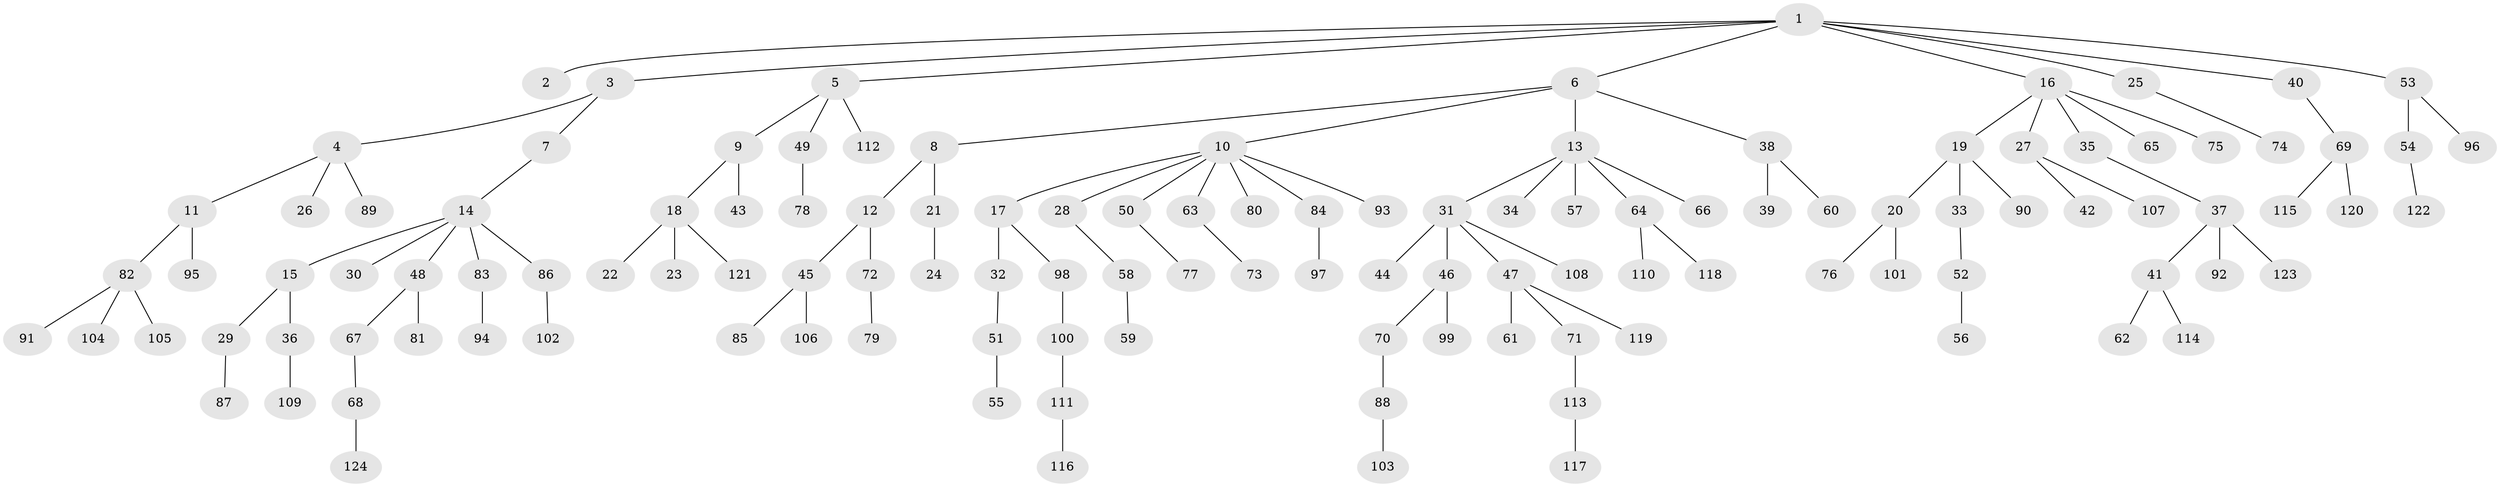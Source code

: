 // Generated by graph-tools (version 1.1) at 2025/26/03/09/25 03:26:30]
// undirected, 124 vertices, 123 edges
graph export_dot {
graph [start="1"]
  node [color=gray90,style=filled];
  1;
  2;
  3;
  4;
  5;
  6;
  7;
  8;
  9;
  10;
  11;
  12;
  13;
  14;
  15;
  16;
  17;
  18;
  19;
  20;
  21;
  22;
  23;
  24;
  25;
  26;
  27;
  28;
  29;
  30;
  31;
  32;
  33;
  34;
  35;
  36;
  37;
  38;
  39;
  40;
  41;
  42;
  43;
  44;
  45;
  46;
  47;
  48;
  49;
  50;
  51;
  52;
  53;
  54;
  55;
  56;
  57;
  58;
  59;
  60;
  61;
  62;
  63;
  64;
  65;
  66;
  67;
  68;
  69;
  70;
  71;
  72;
  73;
  74;
  75;
  76;
  77;
  78;
  79;
  80;
  81;
  82;
  83;
  84;
  85;
  86;
  87;
  88;
  89;
  90;
  91;
  92;
  93;
  94;
  95;
  96;
  97;
  98;
  99;
  100;
  101;
  102;
  103;
  104;
  105;
  106;
  107;
  108;
  109;
  110;
  111;
  112;
  113;
  114;
  115;
  116;
  117;
  118;
  119;
  120;
  121;
  122;
  123;
  124;
  1 -- 2;
  1 -- 3;
  1 -- 5;
  1 -- 6;
  1 -- 16;
  1 -- 25;
  1 -- 40;
  1 -- 53;
  3 -- 4;
  3 -- 7;
  4 -- 11;
  4 -- 26;
  4 -- 89;
  5 -- 9;
  5 -- 49;
  5 -- 112;
  6 -- 8;
  6 -- 10;
  6 -- 13;
  6 -- 38;
  7 -- 14;
  8 -- 12;
  8 -- 21;
  9 -- 18;
  9 -- 43;
  10 -- 17;
  10 -- 28;
  10 -- 50;
  10 -- 63;
  10 -- 80;
  10 -- 84;
  10 -- 93;
  11 -- 82;
  11 -- 95;
  12 -- 45;
  12 -- 72;
  13 -- 31;
  13 -- 34;
  13 -- 57;
  13 -- 64;
  13 -- 66;
  14 -- 15;
  14 -- 30;
  14 -- 48;
  14 -- 83;
  14 -- 86;
  15 -- 29;
  15 -- 36;
  16 -- 19;
  16 -- 27;
  16 -- 35;
  16 -- 65;
  16 -- 75;
  17 -- 32;
  17 -- 98;
  18 -- 22;
  18 -- 23;
  18 -- 121;
  19 -- 20;
  19 -- 33;
  19 -- 90;
  20 -- 76;
  20 -- 101;
  21 -- 24;
  25 -- 74;
  27 -- 42;
  27 -- 107;
  28 -- 58;
  29 -- 87;
  31 -- 44;
  31 -- 46;
  31 -- 47;
  31 -- 108;
  32 -- 51;
  33 -- 52;
  35 -- 37;
  36 -- 109;
  37 -- 41;
  37 -- 92;
  37 -- 123;
  38 -- 39;
  38 -- 60;
  40 -- 69;
  41 -- 62;
  41 -- 114;
  45 -- 85;
  45 -- 106;
  46 -- 70;
  46 -- 99;
  47 -- 61;
  47 -- 71;
  47 -- 119;
  48 -- 67;
  48 -- 81;
  49 -- 78;
  50 -- 77;
  51 -- 55;
  52 -- 56;
  53 -- 54;
  53 -- 96;
  54 -- 122;
  58 -- 59;
  63 -- 73;
  64 -- 110;
  64 -- 118;
  67 -- 68;
  68 -- 124;
  69 -- 115;
  69 -- 120;
  70 -- 88;
  71 -- 113;
  72 -- 79;
  82 -- 91;
  82 -- 104;
  82 -- 105;
  83 -- 94;
  84 -- 97;
  86 -- 102;
  88 -- 103;
  98 -- 100;
  100 -- 111;
  111 -- 116;
  113 -- 117;
}
